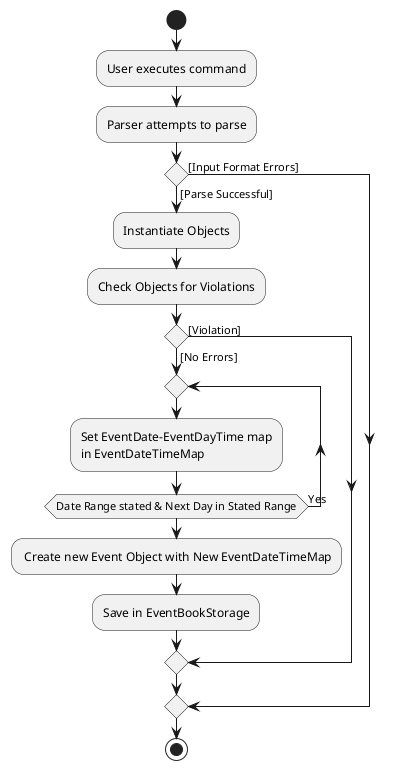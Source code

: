 @startuml
start
:User executes command;
:Parser attempts to parse;
'Since the beta syntax does not support placing the condition outside the
'diamond we place it as the true branch instead.

if () then ([Parse Successful])
    :Instantiate Objects;
    :Check Objects for Violations;
    if() then ([No Errors])
    repeat
    :Set EventDate-EventDayTime map
    in EventDateTimeMap;
    repeat while (Date Range stated & Next Day in Stated Range) is (Yes)
    : Create new Event Object with New EventDateTimeMap;
    :Save in EventBookStorage;
    else([Violation])
    endif
else ([Input Format Errors])
endif
stop
@enduml
